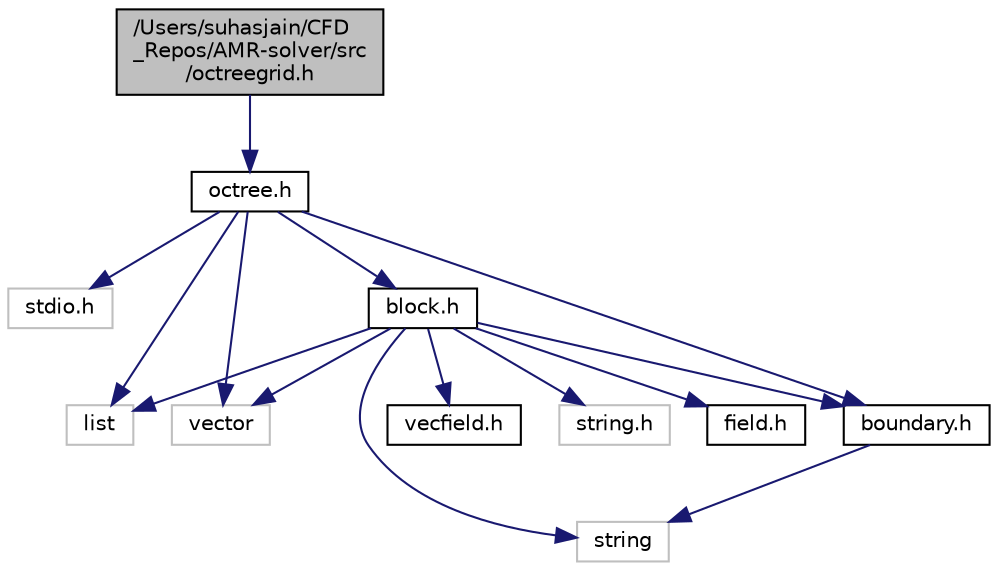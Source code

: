 digraph "/Users/suhasjain/CFD_Repos/AMR-solver/src/octreegrid.h"
{
 // INTERACTIVE_SVG=YES
  edge [fontname="Helvetica",fontsize="10",labelfontname="Helvetica",labelfontsize="10"];
  node [fontname="Helvetica",fontsize="10",shape=record];
  Node1 [label="/Users/suhasjain/CFD\l_Repos/AMR-solver/src\l/octreegrid.h",height=0.2,width=0.4,color="black", fillcolor="grey75", style="filled", fontcolor="black"];
  Node1 -> Node2 [color="midnightblue",fontsize="10",style="solid",fontname="Helvetica"];
  Node2 [label="octree.h",height=0.2,width=0.4,color="black", fillcolor="white", style="filled",URL="$octree_8h.html"];
  Node2 -> Node3 [color="midnightblue",fontsize="10",style="solid",fontname="Helvetica"];
  Node3 [label="stdio.h",height=0.2,width=0.4,color="grey75", fillcolor="white", style="filled"];
  Node2 -> Node4 [color="midnightblue",fontsize="10",style="solid",fontname="Helvetica"];
  Node4 [label="list",height=0.2,width=0.4,color="grey75", fillcolor="white", style="filled"];
  Node2 -> Node5 [color="midnightblue",fontsize="10",style="solid",fontname="Helvetica"];
  Node5 [label="vector",height=0.2,width=0.4,color="grey75", fillcolor="white", style="filled"];
  Node2 -> Node6 [color="midnightblue",fontsize="10",style="solid",fontname="Helvetica"];
  Node6 [label="block.h",height=0.2,width=0.4,color="black", fillcolor="white", style="filled",URL="$block_8h.html"];
  Node6 -> Node7 [color="midnightblue",fontsize="10",style="solid",fontname="Helvetica"];
  Node7 [label="string.h",height=0.2,width=0.4,color="grey75", fillcolor="white", style="filled"];
  Node6 -> Node8 [color="midnightblue",fontsize="10",style="solid",fontname="Helvetica"];
  Node8 [label="string",height=0.2,width=0.4,color="grey75", fillcolor="white", style="filled"];
  Node6 -> Node4 [color="midnightblue",fontsize="10",style="solid",fontname="Helvetica"];
  Node6 -> Node5 [color="midnightblue",fontsize="10",style="solid",fontname="Helvetica"];
  Node6 -> Node9 [color="midnightblue",fontsize="10",style="solid",fontname="Helvetica"];
  Node9 [label="boundary.h",height=0.2,width=0.4,color="black", fillcolor="white", style="filled",URL="$boundary_8h.html"];
  Node9 -> Node8 [color="midnightblue",fontsize="10",style="solid",fontname="Helvetica"];
  Node6 -> Node10 [color="midnightblue",fontsize="10",style="solid",fontname="Helvetica"];
  Node10 [label="field.h",height=0.2,width=0.4,color="black", fillcolor="white", style="filled",URL="$field_8h.html"];
  Node6 -> Node11 [color="midnightblue",fontsize="10",style="solid",fontname="Helvetica"];
  Node11 [label="vecfield.h",height=0.2,width=0.4,color="black", fillcolor="white", style="filled",URL="$vecfield_8h.html"];
  Node2 -> Node9 [color="midnightblue",fontsize="10",style="solid",fontname="Helvetica"];
}
